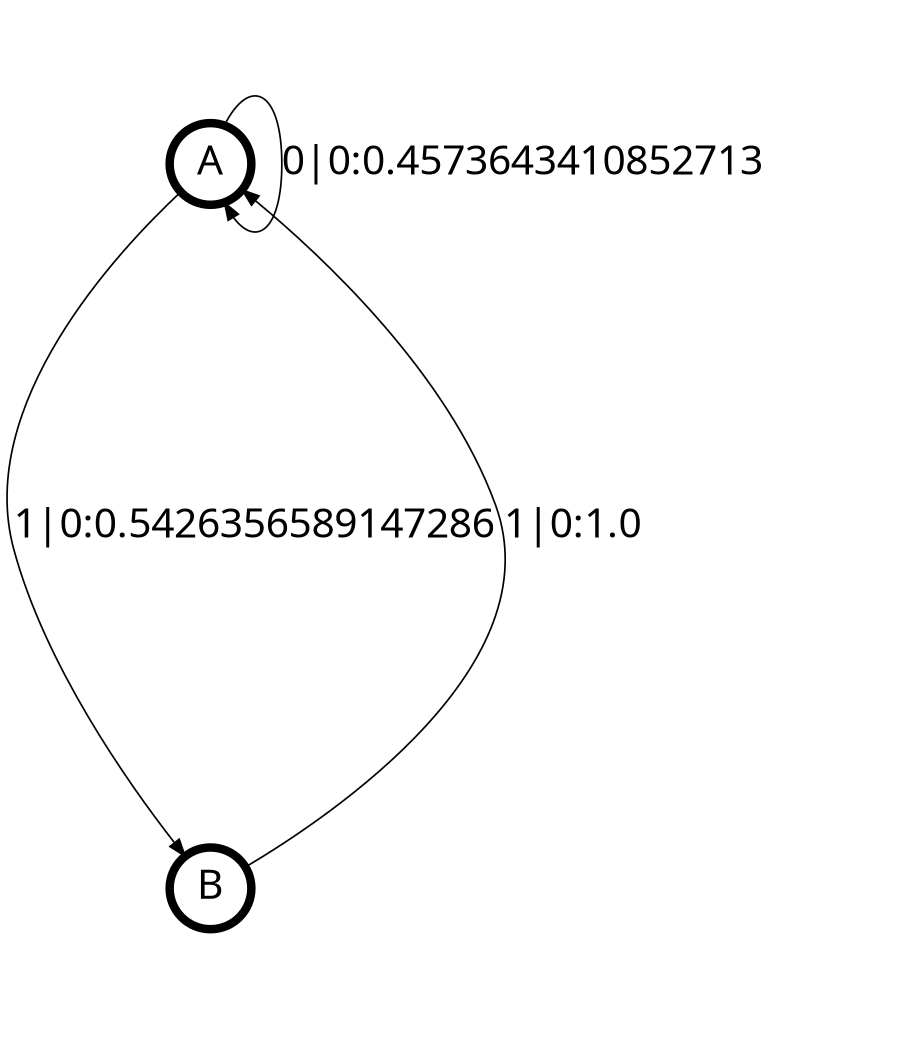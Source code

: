 digraph  {
size = "6,8.5";
ratio = "fill";
node
[shape = circle];
node [fontsize = 24];
node [penwidth = 5];
edge [fontsize = 24];
node [fontname = "CMU Serif Roman"];
graph [fontname = "CMU Serif Roman"];
edge [fontname = "CMU Serif Roman"];
A -> A [label = "0|0:0.4573643410852713\l"];
A -> B [label = "1|0:0.5426356589147286\l"];
B -> A [label = "1|0:1.0\l"];
}